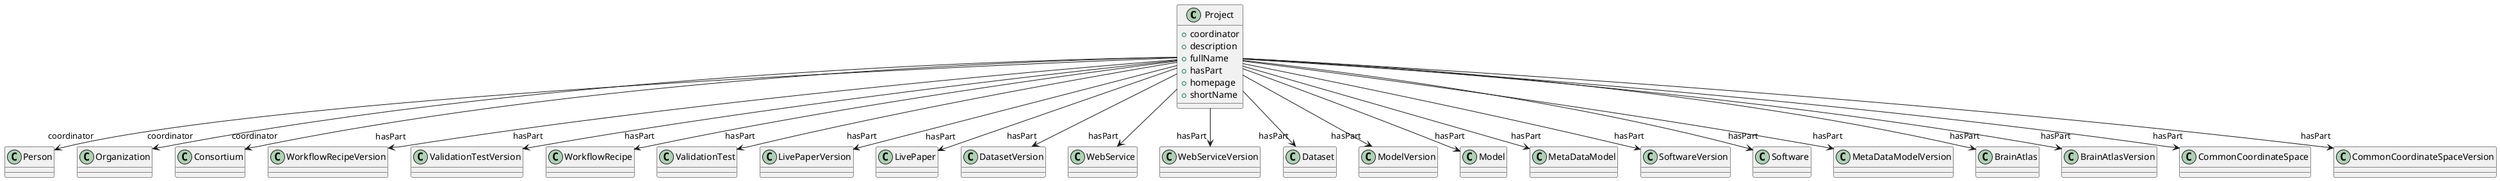 @startuml
class Project {
+coordinator
+description
+fullName
+hasPart
+homepage
+shortName

}
Project -d-> "coordinator" Person
Project -d-> "coordinator" Organization
Project -d-> "coordinator" Consortium
Project -d-> "hasPart" WorkflowRecipeVersion
Project -d-> "hasPart" ValidationTestVersion
Project -d-> "hasPart" WorkflowRecipe
Project -d-> "hasPart" ValidationTest
Project -d-> "hasPart" LivePaperVersion
Project -d-> "hasPart" LivePaper
Project -d-> "hasPart" DatasetVersion
Project -d-> "hasPart" WebService
Project -d-> "hasPart" WebServiceVersion
Project -d-> "hasPart" Dataset
Project -d-> "hasPart" ModelVersion
Project -d-> "hasPart" Model
Project -d-> "hasPart" MetaDataModel
Project -d-> "hasPart" SoftwareVersion
Project -d-> "hasPart" Software
Project -d-> "hasPart" MetaDataModelVersion
Project -d-> "hasPart" BrainAtlas
Project -d-> "hasPart" BrainAtlasVersion
Project -d-> "hasPart" CommonCoordinateSpace
Project -d-> "hasPart" CommonCoordinateSpaceVersion

@enduml